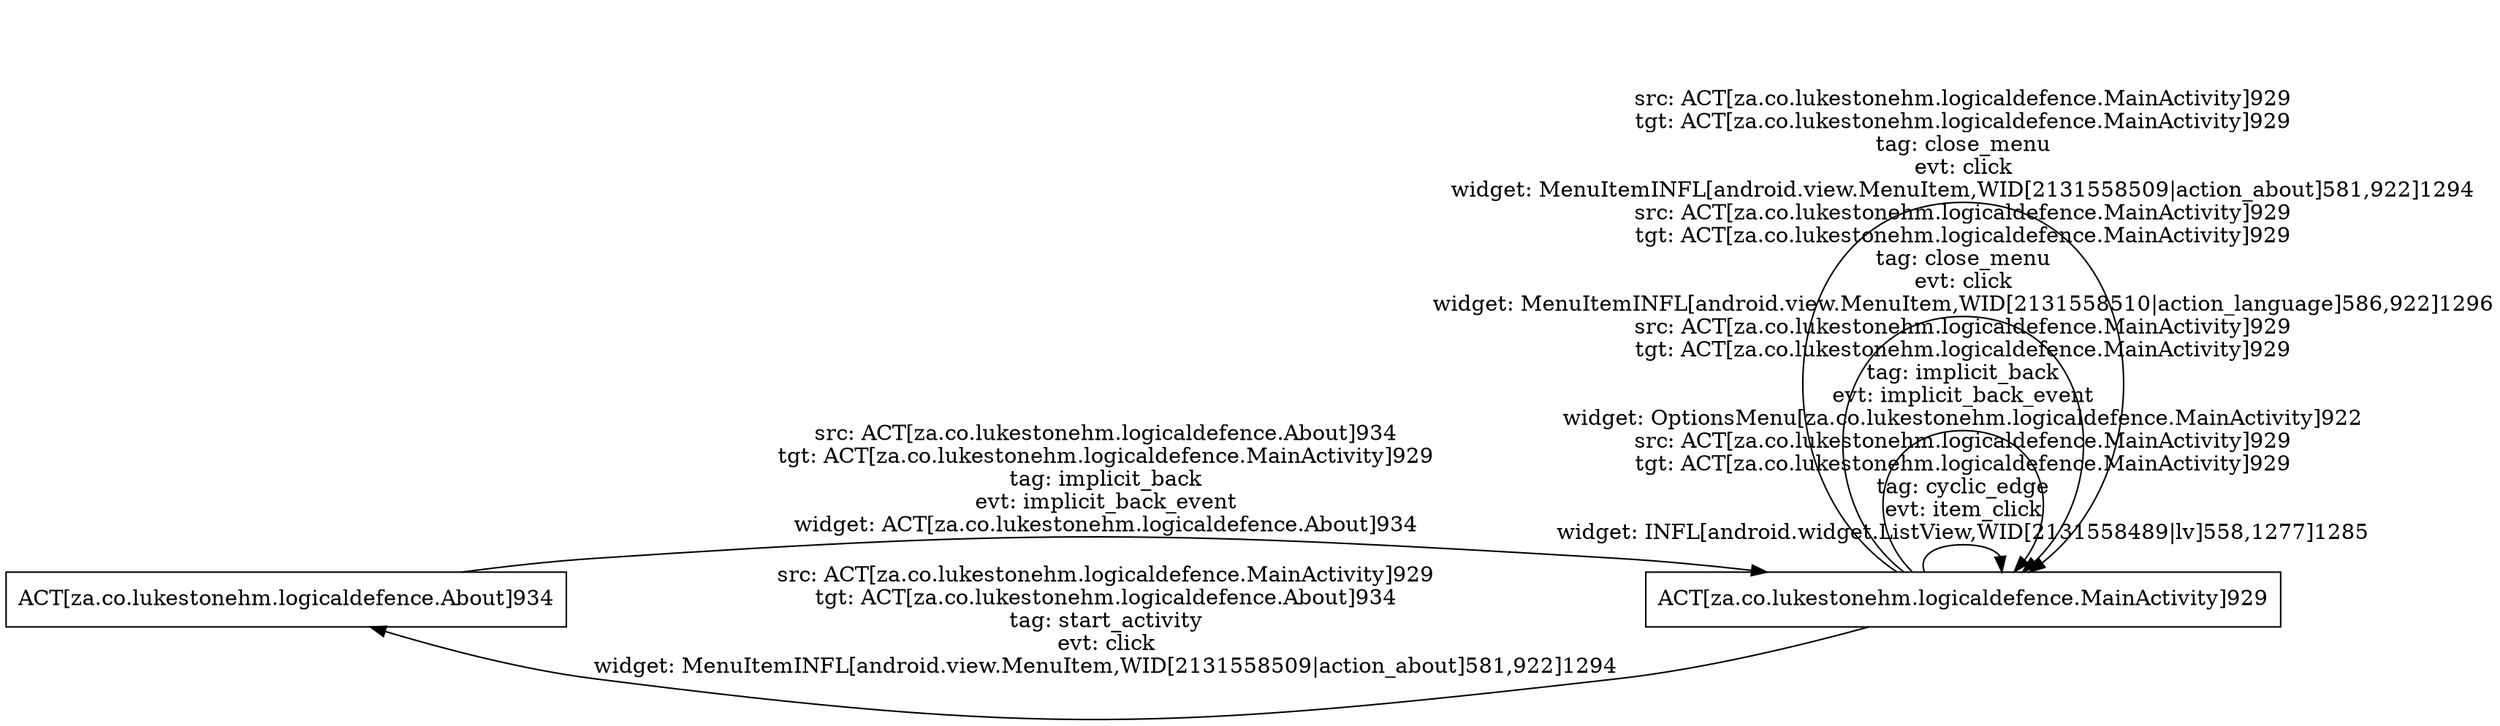 digraph G {
 rankdir=LR;
 node[shape=box];
 n2 [label="ACT[za.co.lukestonehm.logicaldefence.About]934"];
 n1 [label="ACT[za.co.lukestonehm.logicaldefence.MainActivity]929"];
 n2 -> n1 [label="src: ACT[za.co.lukestonehm.logicaldefence.About]934\ntgt: ACT[za.co.lukestonehm.logicaldefence.MainActivity]929\ntag: implicit_back\nevt: implicit_back_event\nwidget: ACT[za.co.lukestonehm.logicaldefence.About]934\n"];
 n1 -> n1 [label="src: ACT[za.co.lukestonehm.logicaldefence.MainActivity]929\ntgt: ACT[za.co.lukestonehm.logicaldefence.MainActivity]929\ntag: cyclic_edge\nevt: item_click\nwidget: INFL[android.widget.ListView,WID[2131558489|lv]558,1277]1285\n"];
 n1 -> n1 [label="src: ACT[za.co.lukestonehm.logicaldefence.MainActivity]929\ntgt: ACT[za.co.lukestonehm.logicaldefence.MainActivity]929\ntag: implicit_back\nevt: implicit_back_event\nwidget: OptionsMenu[za.co.lukestonehm.logicaldefence.MainActivity]922\n"];
 n1 -> n2 [label="src: ACT[za.co.lukestonehm.logicaldefence.MainActivity]929\ntgt: ACT[za.co.lukestonehm.logicaldefence.About]934\ntag: start_activity\nevt: click\nwidget: MenuItemINFL[android.view.MenuItem,WID[2131558509|action_about]581,922]1294\n"];
 n1 -> n1 [label="src: ACT[za.co.lukestonehm.logicaldefence.MainActivity]929\ntgt: ACT[za.co.lukestonehm.logicaldefence.MainActivity]929\ntag: close_menu\nevt: click\nwidget: MenuItemINFL[android.view.MenuItem,WID[2131558510|action_language]586,922]1296\n"];
 n1 -> n1 [label="src: ACT[za.co.lukestonehm.logicaldefence.MainActivity]929\ntgt: ACT[za.co.lukestonehm.logicaldefence.MainActivity]929\ntag: close_menu\nevt: click\nwidget: MenuItemINFL[android.view.MenuItem,WID[2131558509|action_about]581,922]1294\n"];
}